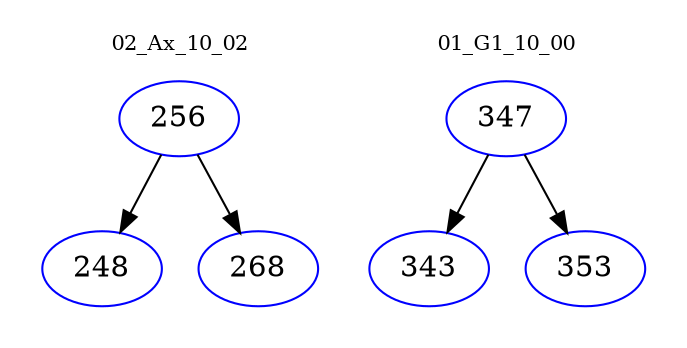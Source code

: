 digraph{
subgraph cluster_0 {
color = white
label = "02_Ax_10_02";
fontsize=10;
T0_256 [label="256", color="blue"]
T0_256 -> T0_248 [color="black"]
T0_248 [label="248", color="blue"]
T0_256 -> T0_268 [color="black"]
T0_268 [label="268", color="blue"]
}
subgraph cluster_1 {
color = white
label = "01_G1_10_00";
fontsize=10;
T1_347 [label="347", color="blue"]
T1_347 -> T1_343 [color="black"]
T1_343 [label="343", color="blue"]
T1_347 -> T1_353 [color="black"]
T1_353 [label="353", color="blue"]
}
}
